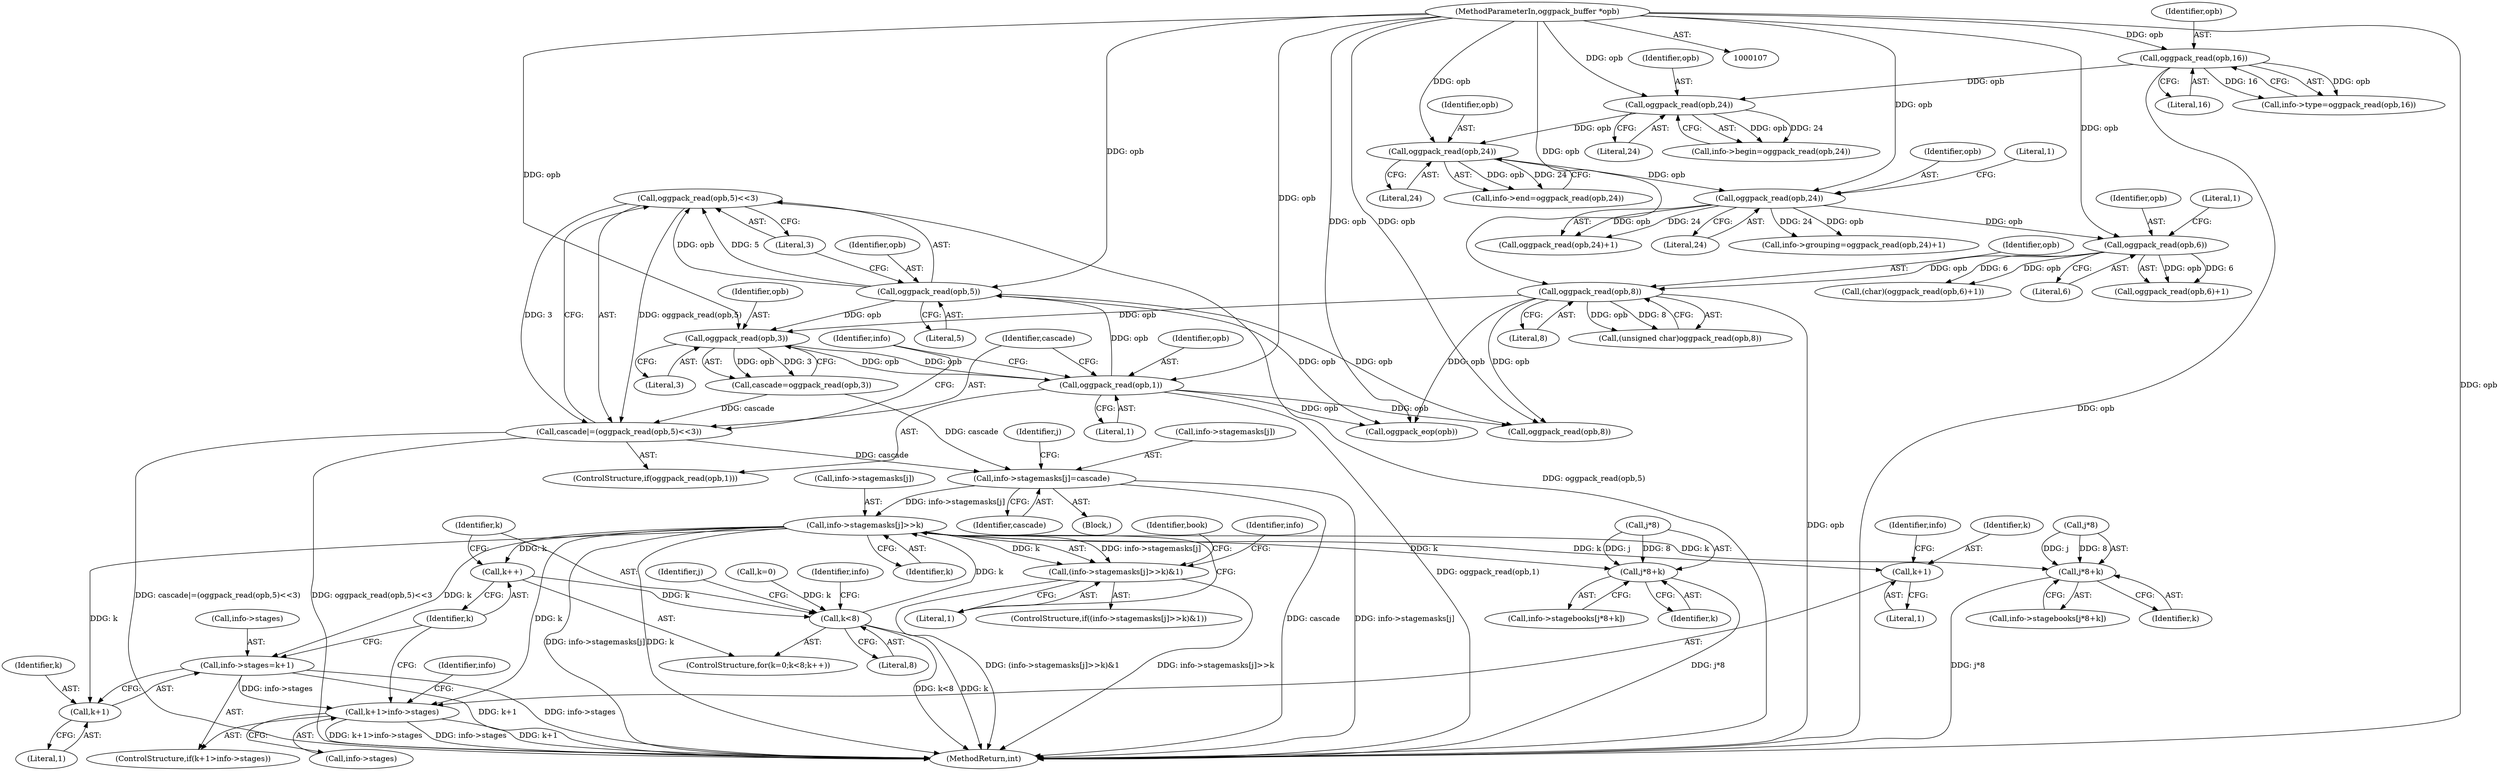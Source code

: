 digraph "0_Android_eeb4e45d5683f88488c083ecf142dc89bc3f0b47_9@API" {
"1000254" [label="(Call,oggpack_read(opb,5)<<3)"];
"1000255" [label="(Call,oggpack_read(opb,5))"];
"1000249" [label="(Call,oggpack_read(opb,1))"];
"1000245" [label="(Call,oggpack_read(opb,3))"];
"1000188" [label="(Call,oggpack_read(opb,8))"];
"1000178" [label="(Call,oggpack_read(opb,6))"];
"1000167" [label="(Call,oggpack_read(opb,24))"];
"1000159" [label="(Call,oggpack_read(opb,24))"];
"1000152" [label="(Call,oggpack_read(opb,24))"];
"1000132" [label="(Call,oggpack_read(opb,16))"];
"1000110" [label="(MethodParameterIn,oggpack_buffer *opb)"];
"1000252" [label="(Call,cascade|=(oggpack_read(opb,5)<<3))"];
"1000259" [label="(Call,info->stagemasks[j]=cascade)"];
"1000290" [label="(Call,info->stagemasks[j]>>k)"];
"1000285" [label="(Call,k++)"];
"1000282" [label="(Call,k<8)"];
"1000289" [label="(Call,(info->stagemasks[j]>>k)&1)"];
"1000319" [label="(Call,j*8+k)"];
"1000326" [label="(Call,k+1>info->stages)"];
"1000327" [label="(Call,k+1)"];
"1000333" [label="(Call,info->stages=k+1)"];
"1000337" [label="(Call,k+1)"];
"1000346" [label="(Call,j*8+k)"];
"1000342" [label="(Call,info->stagebooks[j*8+k])"];
"1000177" [label="(Call,oggpack_read(opb,6)+1)"];
"1000333" [label="(Call,info->stages=k+1)"];
"1000153" [label="(Identifier,opb)"];
"1000350" [label="(Identifier,k)"];
"1000247" [label="(Literal,3)"];
"1000400" [label="(MethodReturn,int)"];
"1000326" [label="(Call,k+1>info->stages)"];
"1000154" [label="(Literal,24)"];
"1000288" [label="(ControlStructure,if((info->stagemasks[j]>>k)&1))"];
"1000240" [label="(Identifier,j)"];
"1000265" [label="(Identifier,cascade)"];
"1000304" [label="(Call,oggpack_read(opb,8))"];
"1000250" [label="(Identifier,opb)"];
"1000285" [label="(Call,k++)"];
"1000293" [label="(Identifier,info)"];
"1000255" [label="(Call,oggpack_read(opb,5))"];
"1000180" [label="(Literal,6)"];
"1000258" [label="(Literal,3)"];
"1000344" [label="(Identifier,info)"];
"1000320" [label="(Call,j*8)"];
"1000329" [label="(Literal,1)"];
"1000110" [label="(MethodParameterIn,oggpack_buffer *opb)"];
"1000278" [label="(ControlStructure,for(k=0;k<8;k++))"];
"1000262" [label="(Identifier,info)"];
"1000335" [label="(Identifier,info)"];
"1000241" [label="(Block,)"];
"1000249" [label="(Call,oggpack_read(opb,1))"];
"1000347" [label="(Call,j*8)"];
"1000166" [label="(Call,oggpack_read(opb,24)+1)"];
"1000315" [label="(Call,info->stagebooks[j*8+k])"];
"1000296" [label="(Identifier,k)"];
"1000338" [label="(Identifier,k)"];
"1000161" [label="(Literal,24)"];
"1000346" [label="(Call,j*8+k)"];
"1000128" [label="(Call,info->type=oggpack_read(opb,16))"];
"1000323" [label="(Identifier,k)"];
"1000289" [label="(Call,(info->stagemasks[j]>>k)&1)"];
"1000353" [label="(Call,oggpack_eop(opb))"];
"1000284" [label="(Literal,8)"];
"1000175" [label="(Call,(char)(oggpack_read(opb,6)+1))"];
"1000152" [label="(Call,oggpack_read(opb,24))"];
"1000168" [label="(Identifier,opb)"];
"1000259" [label="(Call,info->stagemasks[j]=cascade)"];
"1000188" [label="(Call,oggpack_read(opb,8))"];
"1000159" [label="(Call,oggpack_read(opb,24))"];
"1000189" [label="(Identifier,opb)"];
"1000162" [label="(Call,info->grouping=oggpack_read(opb,24)+1)"];
"1000283" [label="(Identifier,k)"];
"1000297" [label="(Literal,1)"];
"1000301" [label="(Identifier,book)"];
"1000245" [label="(Call,oggpack_read(opb,3))"];
"1000254" [label="(Call,oggpack_read(opb,5)<<3)"];
"1000291" [label="(Call,info->stagemasks[j])"];
"1000276" [label="(Identifier,j)"];
"1000279" [label="(Call,k=0)"];
"1000190" [label="(Literal,8)"];
"1000327" [label="(Call,k+1)"];
"1000169" [label="(Literal,24)"];
"1000256" [label="(Identifier,opb)"];
"1000337" [label="(Call,k+1)"];
"1000160" [label="(Identifier,opb)"];
"1000325" [label="(ControlStructure,if(k+1>info->stages))"];
"1000246" [label="(Identifier,opb)"];
"1000282" [label="(Call,k<8)"];
"1000181" [label="(Literal,1)"];
"1000167" [label="(Call,oggpack_read(opb,24))"];
"1000178" [label="(Call,oggpack_read(opb,6))"];
"1000253" [label="(Identifier,cascade)"];
"1000243" [label="(Call,cascade=oggpack_read(opb,3))"];
"1000155" [label="(Call,info->end=oggpack_read(opb,24))"];
"1000290" [label="(Call,info->stagemasks[j]>>k)"];
"1000133" [label="(Identifier,opb)"];
"1000186" [label="(Call,(unsigned char)oggpack_read(opb,8))"];
"1000132" [label="(Call,oggpack_read(opb,16))"];
"1000334" [label="(Call,info->stages)"];
"1000257" [label="(Literal,5)"];
"1000330" [label="(Call,info->stages)"];
"1000148" [label="(Call,info->begin=oggpack_read(opb,24))"];
"1000328" [label="(Identifier,k)"];
"1000252" [label="(Call,cascade|=(oggpack_read(opb,5)<<3))"];
"1000339" [label="(Literal,1)"];
"1000179" [label="(Identifier,opb)"];
"1000260" [label="(Call,info->stagemasks[j])"];
"1000319" [label="(Call,j*8+k)"];
"1000170" [label="(Literal,1)"];
"1000331" [label="(Identifier,info)"];
"1000251" [label="(Literal,1)"];
"1000286" [label="(Identifier,k)"];
"1000248" [label="(ControlStructure,if(oggpack_read(opb,1)))"];
"1000134" [label="(Literal,16)"];
"1000254" -> "1000252"  [label="AST: "];
"1000254" -> "1000258"  [label="CFG: "];
"1000255" -> "1000254"  [label="AST: "];
"1000258" -> "1000254"  [label="AST: "];
"1000252" -> "1000254"  [label="CFG: "];
"1000254" -> "1000400"  [label="DDG: oggpack_read(opb,5)"];
"1000254" -> "1000252"  [label="DDG: oggpack_read(opb,5)"];
"1000254" -> "1000252"  [label="DDG: 3"];
"1000255" -> "1000254"  [label="DDG: opb"];
"1000255" -> "1000254"  [label="DDG: 5"];
"1000255" -> "1000257"  [label="CFG: "];
"1000256" -> "1000255"  [label="AST: "];
"1000257" -> "1000255"  [label="AST: "];
"1000258" -> "1000255"  [label="CFG: "];
"1000255" -> "1000245"  [label="DDG: opb"];
"1000249" -> "1000255"  [label="DDG: opb"];
"1000110" -> "1000255"  [label="DDG: opb"];
"1000255" -> "1000304"  [label="DDG: opb"];
"1000255" -> "1000353"  [label="DDG: opb"];
"1000249" -> "1000248"  [label="AST: "];
"1000249" -> "1000251"  [label="CFG: "];
"1000250" -> "1000249"  [label="AST: "];
"1000251" -> "1000249"  [label="AST: "];
"1000253" -> "1000249"  [label="CFG: "];
"1000262" -> "1000249"  [label="CFG: "];
"1000249" -> "1000400"  [label="DDG: oggpack_read(opb,1)"];
"1000249" -> "1000245"  [label="DDG: opb"];
"1000245" -> "1000249"  [label="DDG: opb"];
"1000110" -> "1000249"  [label="DDG: opb"];
"1000249" -> "1000304"  [label="DDG: opb"];
"1000249" -> "1000353"  [label="DDG: opb"];
"1000245" -> "1000243"  [label="AST: "];
"1000245" -> "1000247"  [label="CFG: "];
"1000246" -> "1000245"  [label="AST: "];
"1000247" -> "1000245"  [label="AST: "];
"1000243" -> "1000245"  [label="CFG: "];
"1000245" -> "1000243"  [label="DDG: opb"];
"1000245" -> "1000243"  [label="DDG: 3"];
"1000188" -> "1000245"  [label="DDG: opb"];
"1000110" -> "1000245"  [label="DDG: opb"];
"1000188" -> "1000186"  [label="AST: "];
"1000188" -> "1000190"  [label="CFG: "];
"1000189" -> "1000188"  [label="AST: "];
"1000190" -> "1000188"  [label="AST: "];
"1000186" -> "1000188"  [label="CFG: "];
"1000188" -> "1000400"  [label="DDG: opb"];
"1000188" -> "1000186"  [label="DDG: opb"];
"1000188" -> "1000186"  [label="DDG: 8"];
"1000178" -> "1000188"  [label="DDG: opb"];
"1000110" -> "1000188"  [label="DDG: opb"];
"1000188" -> "1000304"  [label="DDG: opb"];
"1000188" -> "1000353"  [label="DDG: opb"];
"1000178" -> "1000177"  [label="AST: "];
"1000178" -> "1000180"  [label="CFG: "];
"1000179" -> "1000178"  [label="AST: "];
"1000180" -> "1000178"  [label="AST: "];
"1000181" -> "1000178"  [label="CFG: "];
"1000178" -> "1000175"  [label="DDG: opb"];
"1000178" -> "1000175"  [label="DDG: 6"];
"1000178" -> "1000177"  [label="DDG: opb"];
"1000178" -> "1000177"  [label="DDG: 6"];
"1000167" -> "1000178"  [label="DDG: opb"];
"1000110" -> "1000178"  [label="DDG: opb"];
"1000167" -> "1000166"  [label="AST: "];
"1000167" -> "1000169"  [label="CFG: "];
"1000168" -> "1000167"  [label="AST: "];
"1000169" -> "1000167"  [label="AST: "];
"1000170" -> "1000167"  [label="CFG: "];
"1000167" -> "1000162"  [label="DDG: opb"];
"1000167" -> "1000162"  [label="DDG: 24"];
"1000167" -> "1000166"  [label="DDG: opb"];
"1000167" -> "1000166"  [label="DDG: 24"];
"1000159" -> "1000167"  [label="DDG: opb"];
"1000110" -> "1000167"  [label="DDG: opb"];
"1000159" -> "1000155"  [label="AST: "];
"1000159" -> "1000161"  [label="CFG: "];
"1000160" -> "1000159"  [label="AST: "];
"1000161" -> "1000159"  [label="AST: "];
"1000155" -> "1000159"  [label="CFG: "];
"1000159" -> "1000155"  [label="DDG: opb"];
"1000159" -> "1000155"  [label="DDG: 24"];
"1000152" -> "1000159"  [label="DDG: opb"];
"1000110" -> "1000159"  [label="DDG: opb"];
"1000152" -> "1000148"  [label="AST: "];
"1000152" -> "1000154"  [label="CFG: "];
"1000153" -> "1000152"  [label="AST: "];
"1000154" -> "1000152"  [label="AST: "];
"1000148" -> "1000152"  [label="CFG: "];
"1000152" -> "1000148"  [label="DDG: opb"];
"1000152" -> "1000148"  [label="DDG: 24"];
"1000132" -> "1000152"  [label="DDG: opb"];
"1000110" -> "1000152"  [label="DDG: opb"];
"1000132" -> "1000128"  [label="AST: "];
"1000132" -> "1000134"  [label="CFG: "];
"1000133" -> "1000132"  [label="AST: "];
"1000134" -> "1000132"  [label="AST: "];
"1000128" -> "1000132"  [label="CFG: "];
"1000132" -> "1000400"  [label="DDG: opb"];
"1000132" -> "1000128"  [label="DDG: opb"];
"1000132" -> "1000128"  [label="DDG: 16"];
"1000110" -> "1000132"  [label="DDG: opb"];
"1000110" -> "1000107"  [label="AST: "];
"1000110" -> "1000400"  [label="DDG: opb"];
"1000110" -> "1000304"  [label="DDG: opb"];
"1000110" -> "1000353"  [label="DDG: opb"];
"1000252" -> "1000248"  [label="AST: "];
"1000253" -> "1000252"  [label="AST: "];
"1000262" -> "1000252"  [label="CFG: "];
"1000252" -> "1000400"  [label="DDG: oggpack_read(opb,5)<<3"];
"1000252" -> "1000400"  [label="DDG: cascade|=(oggpack_read(opb,5)<<3)"];
"1000243" -> "1000252"  [label="DDG: cascade"];
"1000252" -> "1000259"  [label="DDG: cascade"];
"1000259" -> "1000241"  [label="AST: "];
"1000259" -> "1000265"  [label="CFG: "];
"1000260" -> "1000259"  [label="AST: "];
"1000265" -> "1000259"  [label="AST: "];
"1000240" -> "1000259"  [label="CFG: "];
"1000259" -> "1000400"  [label="DDG: info->stagemasks[j]"];
"1000259" -> "1000400"  [label="DDG: cascade"];
"1000243" -> "1000259"  [label="DDG: cascade"];
"1000259" -> "1000290"  [label="DDG: info->stagemasks[j]"];
"1000290" -> "1000289"  [label="AST: "];
"1000290" -> "1000296"  [label="CFG: "];
"1000291" -> "1000290"  [label="AST: "];
"1000296" -> "1000290"  [label="AST: "];
"1000297" -> "1000290"  [label="CFG: "];
"1000290" -> "1000400"  [label="DDG: info->stagemasks[j]"];
"1000290" -> "1000400"  [label="DDG: k"];
"1000290" -> "1000285"  [label="DDG: k"];
"1000290" -> "1000289"  [label="DDG: info->stagemasks[j]"];
"1000290" -> "1000289"  [label="DDG: k"];
"1000282" -> "1000290"  [label="DDG: k"];
"1000290" -> "1000319"  [label="DDG: k"];
"1000290" -> "1000326"  [label="DDG: k"];
"1000290" -> "1000327"  [label="DDG: k"];
"1000290" -> "1000333"  [label="DDG: k"];
"1000290" -> "1000337"  [label="DDG: k"];
"1000290" -> "1000346"  [label="DDG: k"];
"1000285" -> "1000278"  [label="AST: "];
"1000285" -> "1000286"  [label="CFG: "];
"1000286" -> "1000285"  [label="AST: "];
"1000283" -> "1000285"  [label="CFG: "];
"1000285" -> "1000282"  [label="DDG: k"];
"1000282" -> "1000278"  [label="AST: "];
"1000282" -> "1000284"  [label="CFG: "];
"1000283" -> "1000282"  [label="AST: "];
"1000284" -> "1000282"  [label="AST: "];
"1000293" -> "1000282"  [label="CFG: "];
"1000276" -> "1000282"  [label="CFG: "];
"1000282" -> "1000400"  [label="DDG: k<8"];
"1000282" -> "1000400"  [label="DDG: k"];
"1000279" -> "1000282"  [label="DDG: k"];
"1000289" -> "1000288"  [label="AST: "];
"1000289" -> "1000297"  [label="CFG: "];
"1000297" -> "1000289"  [label="AST: "];
"1000301" -> "1000289"  [label="CFG: "];
"1000344" -> "1000289"  [label="CFG: "];
"1000289" -> "1000400"  [label="DDG: info->stagemasks[j]>>k"];
"1000289" -> "1000400"  [label="DDG: (info->stagemasks[j]>>k)&1"];
"1000319" -> "1000315"  [label="AST: "];
"1000319" -> "1000323"  [label="CFG: "];
"1000320" -> "1000319"  [label="AST: "];
"1000323" -> "1000319"  [label="AST: "];
"1000315" -> "1000319"  [label="CFG: "];
"1000319" -> "1000400"  [label="DDG: j*8"];
"1000320" -> "1000319"  [label="DDG: j"];
"1000320" -> "1000319"  [label="DDG: 8"];
"1000326" -> "1000325"  [label="AST: "];
"1000326" -> "1000330"  [label="CFG: "];
"1000327" -> "1000326"  [label="AST: "];
"1000330" -> "1000326"  [label="AST: "];
"1000335" -> "1000326"  [label="CFG: "];
"1000286" -> "1000326"  [label="CFG: "];
"1000326" -> "1000400"  [label="DDG: k+1>info->stages"];
"1000326" -> "1000400"  [label="DDG: info->stages"];
"1000326" -> "1000400"  [label="DDG: k+1"];
"1000333" -> "1000326"  [label="DDG: info->stages"];
"1000327" -> "1000329"  [label="CFG: "];
"1000328" -> "1000327"  [label="AST: "];
"1000329" -> "1000327"  [label="AST: "];
"1000331" -> "1000327"  [label="CFG: "];
"1000333" -> "1000325"  [label="AST: "];
"1000333" -> "1000337"  [label="CFG: "];
"1000334" -> "1000333"  [label="AST: "];
"1000337" -> "1000333"  [label="AST: "];
"1000286" -> "1000333"  [label="CFG: "];
"1000333" -> "1000400"  [label="DDG: info->stages"];
"1000333" -> "1000400"  [label="DDG: k+1"];
"1000337" -> "1000339"  [label="CFG: "];
"1000338" -> "1000337"  [label="AST: "];
"1000339" -> "1000337"  [label="AST: "];
"1000346" -> "1000342"  [label="AST: "];
"1000346" -> "1000350"  [label="CFG: "];
"1000347" -> "1000346"  [label="AST: "];
"1000350" -> "1000346"  [label="AST: "];
"1000342" -> "1000346"  [label="CFG: "];
"1000346" -> "1000400"  [label="DDG: j*8"];
"1000347" -> "1000346"  [label="DDG: j"];
"1000347" -> "1000346"  [label="DDG: 8"];
}
